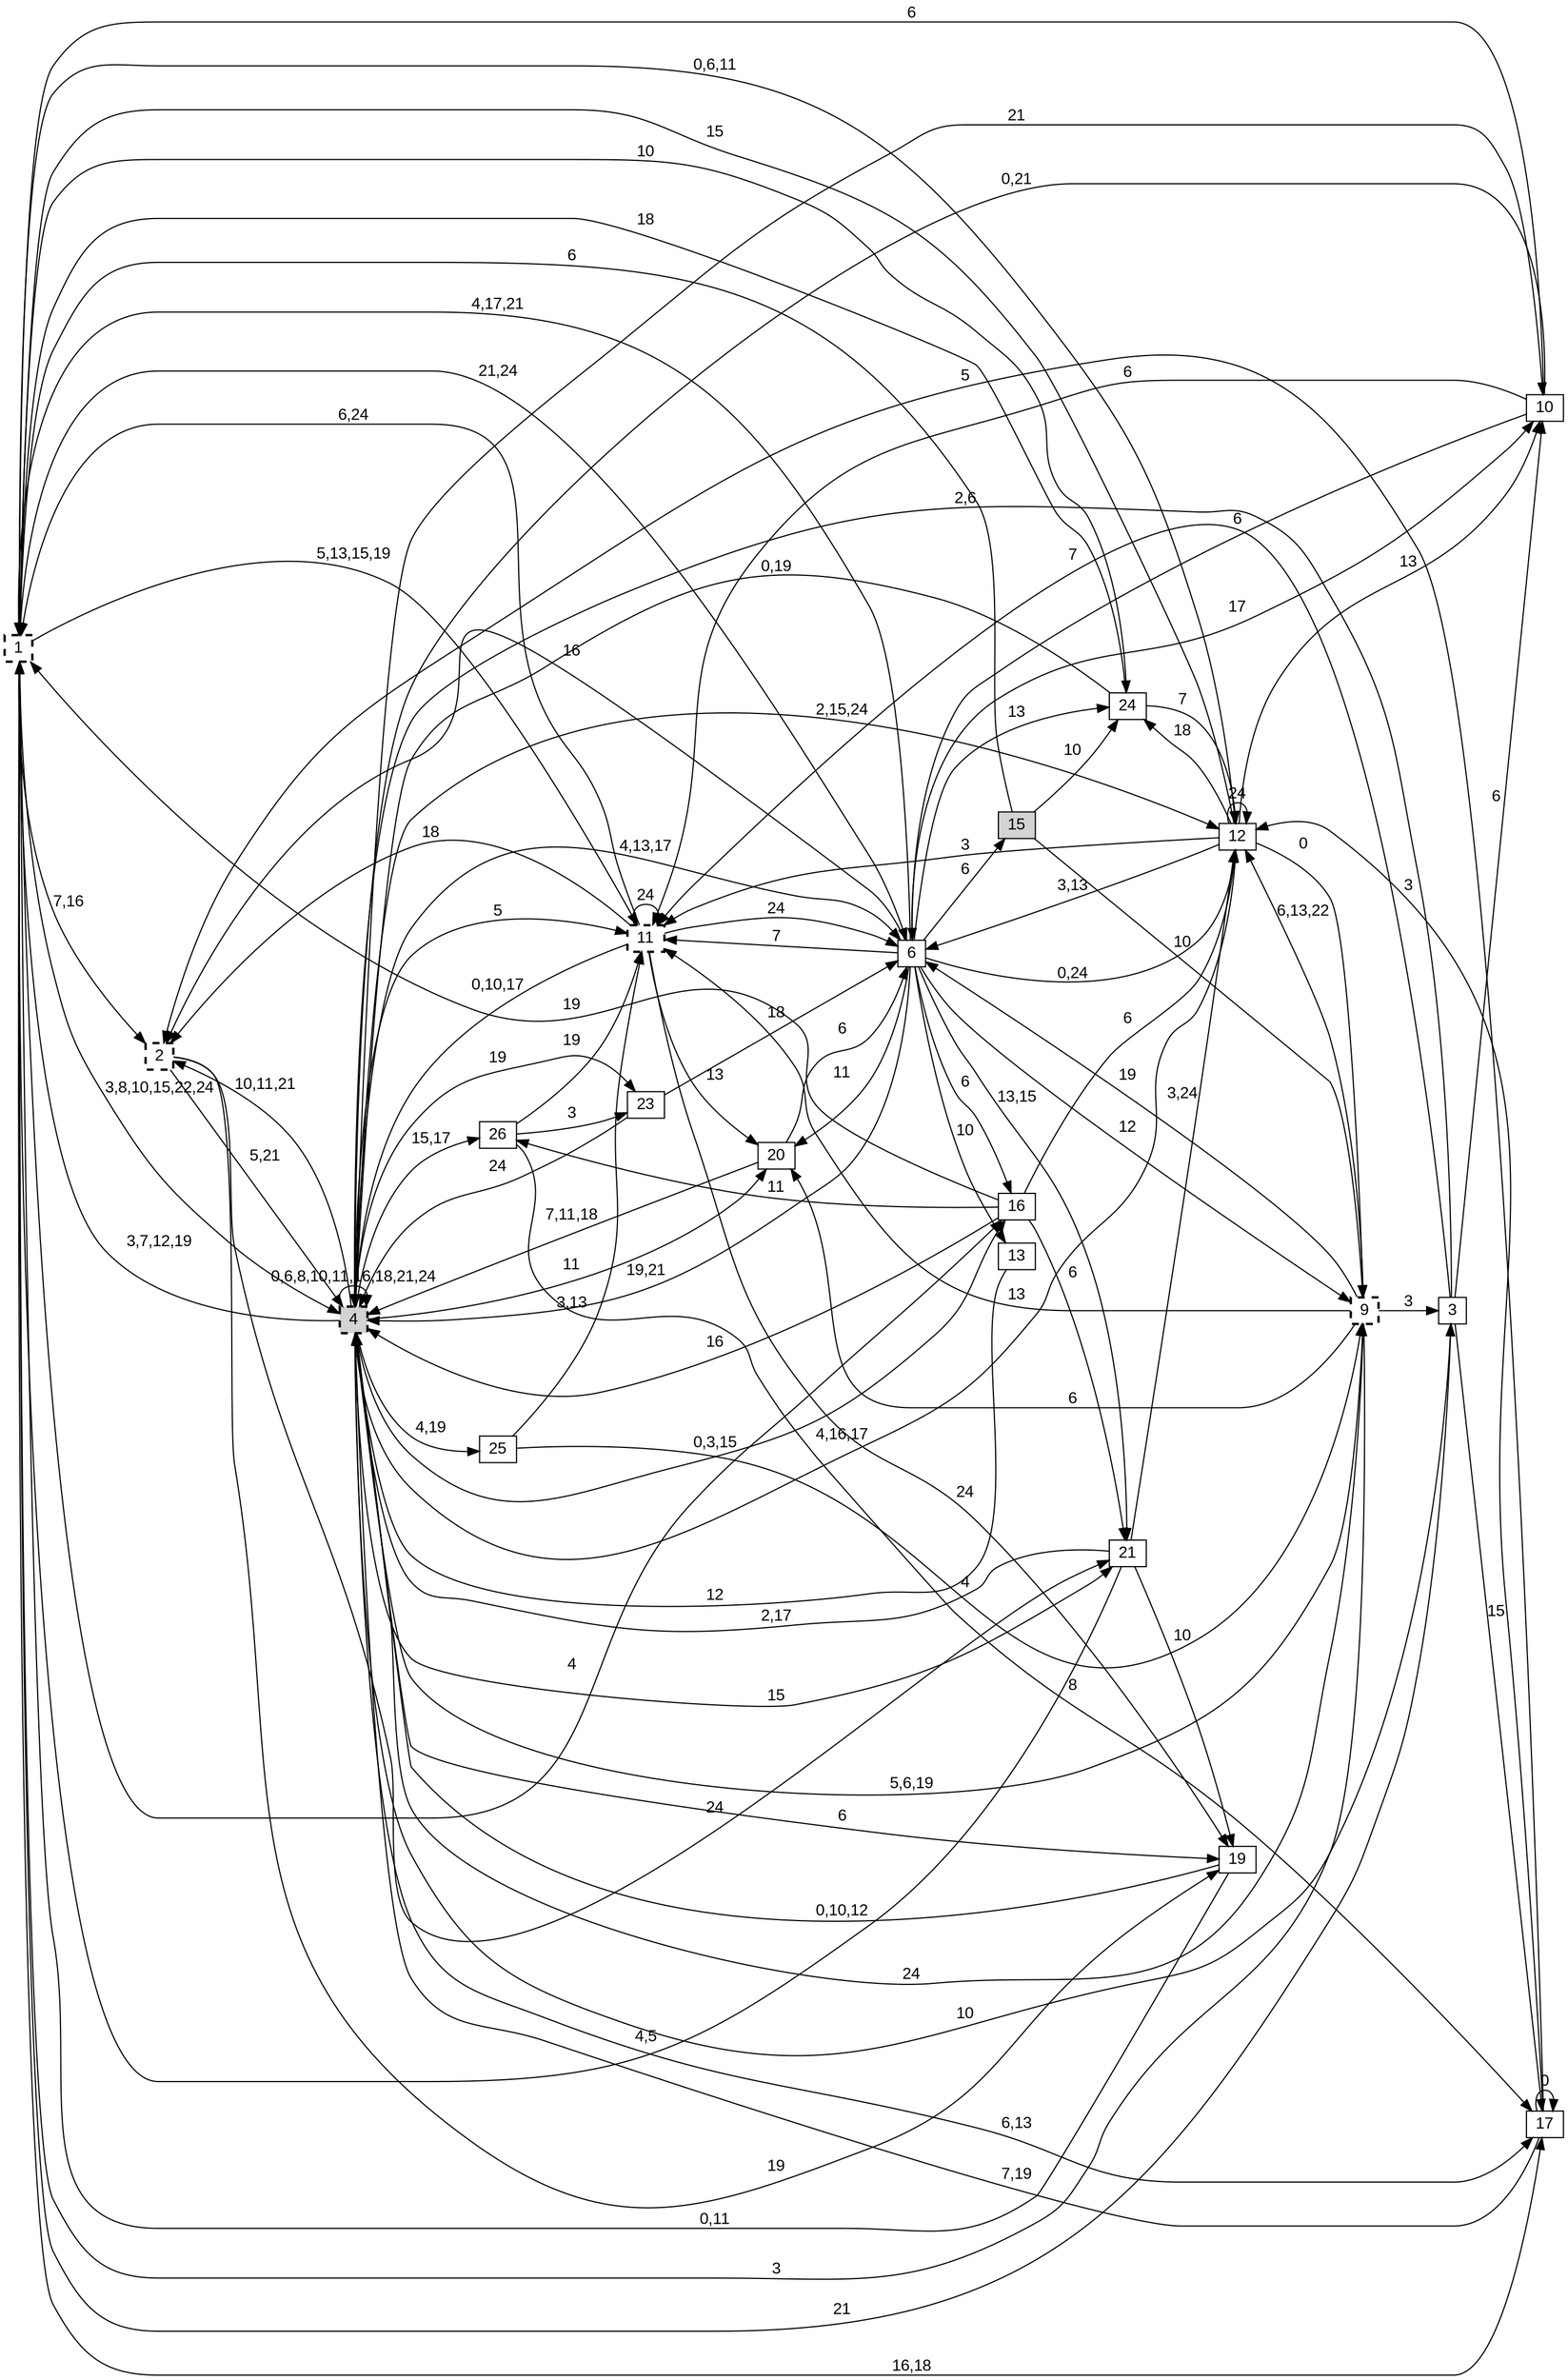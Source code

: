 digraph "NDFA" {
  rankdir=LR
  node [shape=box width=0.1 height=0.1 fontname=Arial]
  edge [fontname=Arial]
/* Estados */
 s1 [label="1" style="bold,dashed"] /* I:0 F:1 D:0 */
 s2 [label="2" style="bold,dashed"] /* I:0 F:1 D:0 */
 s3 [label="3" ] /* I:0 F:0 D:0 */
 s4 [label="4" style="filled,bold,dashed"] /* I:1 F:1 D:0 */
 s6 [label="6" ] /* I:0 F:0 D:0 */
 s9 [label="9" style="bold,dashed"] /* I:0 F:1 D:0 */
 s10 [label="10" ] /* I:0 F:0 D:0 */
 s11 [label="11" style="bold,dashed"] /* I:0 F:1 D:0 */
 s12 [label="12" ] /* I:0 F:0 D:0 */
 s13 [label="13" ] /* I:0 F:0 D:0 */
 s15 [label="15" style="filled"] /* I:1 F:0 D:0 */
 s16 [label="16" ] /* I:0 F:0 D:0 */
 s17 [label="17" ] /* I:0 F:0 D:0 */
 s19 [label="19" ] /* I:0 F:0 D:0 */
 s20 [label="20" ] /* I:0 F:0 D:0 */
 s21 [label="21" ] /* I:0 F:0 D:0 */
 s23 [label="23" ] /* I:0 F:0 D:0 */
 s24 [label="24" ] /* I:0 F:0 D:0 */
 s25 [label="25" ] /* I:0 F:0 D:0 */
 s26 [label="26" ] /* I:0 F:0 D:0 */
/* Transiciones */
  s1 -> s2 [label="7,16"]
  s1 -> s3 [label="21"]
  s1 -> s4 [label="3,8,10,15,22,24"]
  s1 -> s6 [label="21,24"]
  s1 -> s11 [label="5,13,15,19"]
  s1 -> s12 [label="0,6,11"]
  s1 -> s16 [label="4"]
  s1 -> s17 [label="16,18"]
  s1 -> s24 [label="10"]
  s2 -> s4 [label="5,21"]
  s2 -> s19 [label="19"]
  s2 -> s21 [label="24"]
  s3 -> s4 [label="2,6"]
  s3 -> s10 [label="6"]
  s3 -> s11 [label="7"]
  s3 -> s17 [label="15"]
  s4 -> s1 [label="3,7,12,19"]
  s4 -> s2 [label="10,11,21"]
  s4 -> s3 [label="10"]
  s4 -> s4 [label="0,6,8,10,11,16,18,21,24"]
  s4 -> s6 [label="4,13,17"]
  s4 -> s9 [label="5,6,19"]
  s4 -> s10 [label="21"]
  s4 -> s11 [label="5"]
  s4 -> s12 [label="2,15,24"]
  s4 -> s16 [label="0,3,15"]
  s4 -> s17 [label="6,13"]
  s4 -> s19 [label="6"]
  s4 -> s20 [label="11"]
  s4 -> s21 [label="15"]
  s4 -> s23 [label="19"]
  s4 -> s25 [label="4,19"]
  s4 -> s26 [label="15,17"]
  s6 -> s1 [label="4,17,21"]
  s6 -> s2 [label="16"]
  s6 -> s4 [label="19,21"]
  s6 -> s9 [label="12"]
  s6 -> s10 [label="17"]
  s6 -> s11 [label="7"]
  s6 -> s12 [label="0,24"]
  s6 -> s13 [label="10"]
  s6 -> s15 [label="6"]
  s6 -> s16 [label="6"]
  s6 -> s20 [label="11"]
  s6 -> s21 [label="13,15"]
  s6 -> s24 [label="13"]
  s9 -> s1 [label="3"]
  s9 -> s3 [label="3"]
  s9 -> s4 [label="24"]
  s9 -> s6 [label="19"]
  s9 -> s11 [label="13"]
  s9 -> s12 [label="6,13,22"]
  s9 -> s20 [label="6"]
  s10 -> s1 [label="6"]
  s10 -> s4 [label="0,21"]
  s10 -> s6 [label="6"]
  s10 -> s11 [label="6"]
  s11 -> s1 [label="6,24"]
  s11 -> s2 [label="18"]
  s11 -> s4 [label="0,10,17"]
  s11 -> s6 [label="24"]
  s11 -> s11 [label="24"]
  s11 -> s19 [label="24"]
  s11 -> s20 [label="13"]
  s12 -> s1 [label="15"]
  s12 -> s4 [label="4,16,17"]
  s12 -> s6 [label="3,13"]
  s12 -> s9 [label="0"]
  s12 -> s10 [label="13"]
  s12 -> s11 [label="3"]
  s12 -> s12 [label="24"]
  s12 -> s24 [label="18"]
  s13 -> s4 [label="12"]
  s15 -> s1 [label="6"]
  s15 -> s9 [label="10"]
  s15 -> s24 [label="10"]
  s16 -> s1 [label="19"]
  s16 -> s4 [label="16"]
  s16 -> s12 [label="6"]
  s16 -> s21 [label="6"]
  s16 -> s26 [label="11"]
  s17 -> s2 [label="5"]
  s17 -> s4 [label="7,19"]
  s17 -> s12 [label="3"]
  s17 -> s17 [label="0"]
  s19 -> s1 [label="0,11"]
  s19 -> s4 [label="0,10,12"]
  s20 -> s4 [label="7,11,18"]
  s20 -> s6 [label="6"]
  s21 -> s1 [label="4,5"]
  s21 -> s4 [label="2,17"]
  s21 -> s12 [label="3,24"]
  s21 -> s19 [label="10"]
  s23 -> s4 [label="24"]
  s23 -> s6 [label="18"]
  s24 -> s1 [label="18"]
  s24 -> s4 [label="0,19"]
  s24 -> s12 [label="7"]
  s25 -> s9 [label="4"]
  s25 -> s11 [label="3,13"]
  s26 -> s11 [label="19"]
  s26 -> s17 [label="8"]
  s26 -> s23 [label="3"]
}
